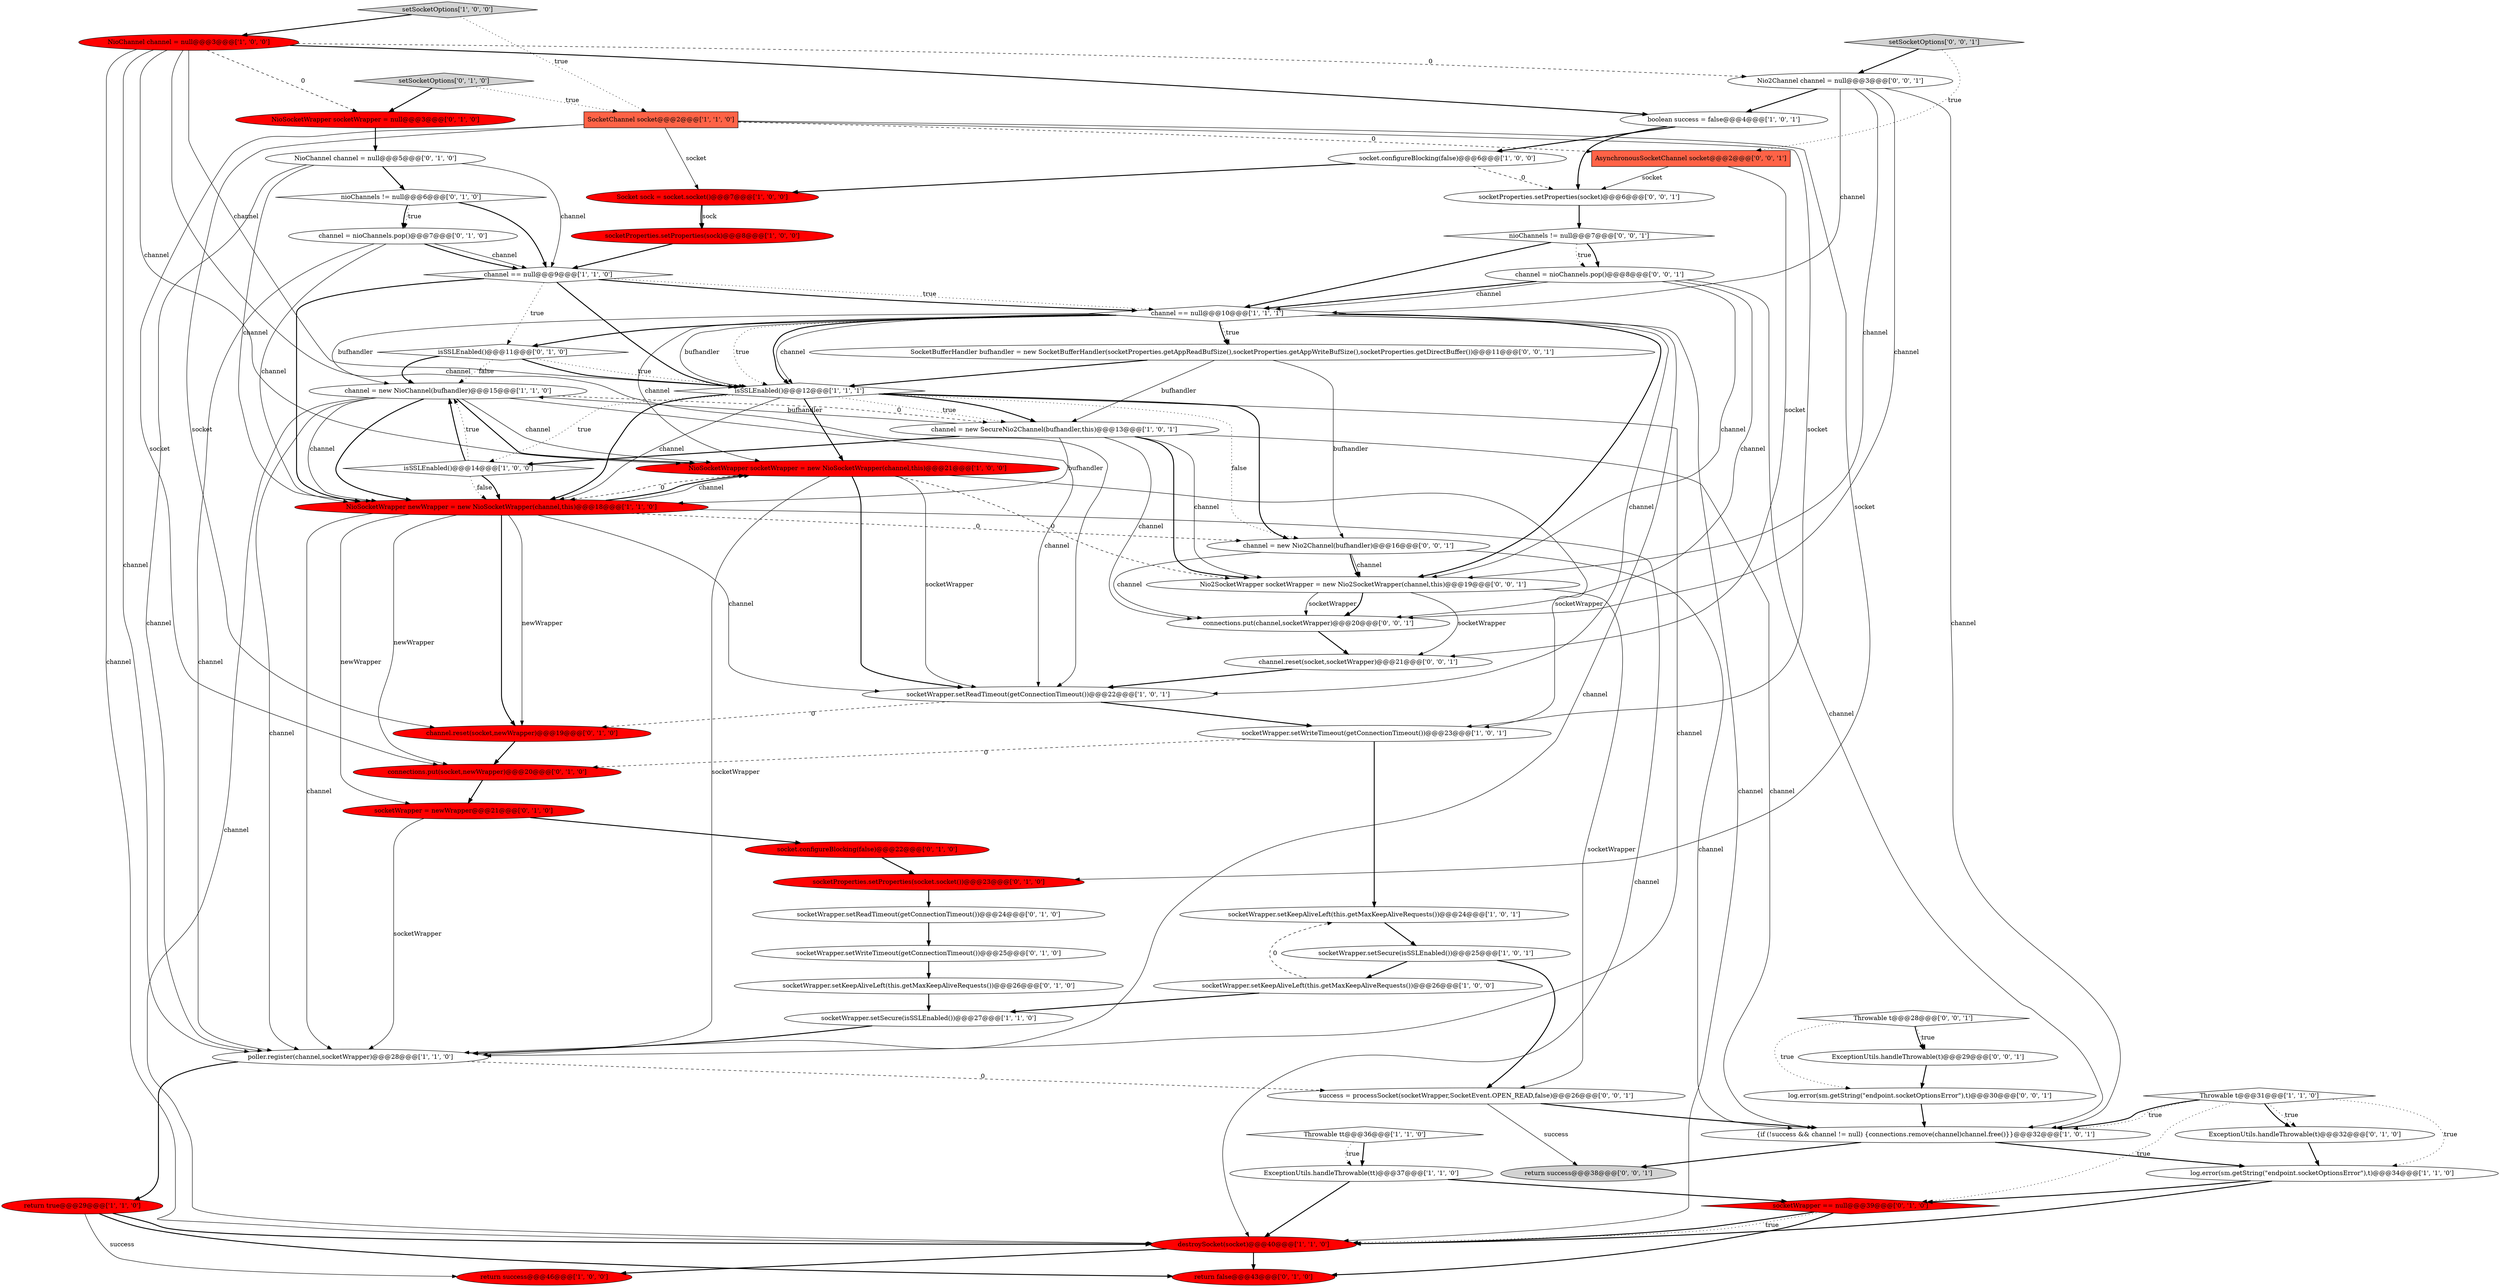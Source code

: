 digraph {
37 [style = filled, label = "socketWrapper.setWriteTimeout(getConnectionTimeout())@@@25@@@['0', '1', '0']", fillcolor = white, shape = ellipse image = "AAA0AAABBB2BBB"];
42 [style = filled, label = "socketWrapper == null@@@39@@@['0', '1', '0']", fillcolor = red, shape = diamond image = "AAA1AAABBB2BBB"];
61 [style = filled, label = "nioChannels != null@@@7@@@['0', '0', '1']", fillcolor = white, shape = diamond image = "AAA0AAABBB3BBB"];
27 [style = filled, label = "socketWrapper.setReadTimeout(getConnectionTimeout())@@@22@@@['1', '0', '1']", fillcolor = white, shape = ellipse image = "AAA0AAABBB1BBB"];
10 [style = filled, label = "ExceptionUtils.handleThrowable(tt)@@@37@@@['1', '1', '0']", fillcolor = white, shape = ellipse image = "AAA0AAABBB1BBB"];
5 [style = filled, label = "SocketChannel socket@@@2@@@['1', '1', '0']", fillcolor = tomato, shape = box image = "AAA0AAABBB1BBB"];
0 [style = filled, label = "channel == null@@@9@@@['1', '1', '0']", fillcolor = white, shape = diamond image = "AAA0AAABBB1BBB"];
41 [style = filled, label = "socketProperties.setProperties(socket.socket())@@@23@@@['0', '1', '0']", fillcolor = red, shape = ellipse image = "AAA1AAABBB2BBB"];
51 [style = filled, label = "channel.reset(socket,socketWrapper)@@@21@@@['0', '0', '1']", fillcolor = white, shape = ellipse image = "AAA0AAABBB3BBB"];
20 [style = filled, label = "NioSocketWrapper socketWrapper = new NioSocketWrapper(channel,this)@@@21@@@['1', '0', '0']", fillcolor = red, shape = ellipse image = "AAA1AAABBB1BBB"];
36 [style = filled, label = "ExceptionUtils.handleThrowable(t)@@@32@@@['0', '1', '0']", fillcolor = white, shape = ellipse image = "AAA0AAABBB2BBB"];
59 [style = filled, label = "channel = nioChannels.pop()@@@8@@@['0', '0', '1']", fillcolor = white, shape = ellipse image = "AAA0AAABBB3BBB"];
58 [style = filled, label = "Throwable t@@@28@@@['0', '0', '1']", fillcolor = white, shape = diamond image = "AAA0AAABBB3BBB"];
13 [style = filled, label = "Socket sock = socket.socket()@@@7@@@['1', '0', '0']", fillcolor = red, shape = ellipse image = "AAA1AAABBB1BBB"];
4 [style = filled, label = "boolean success = false@@@4@@@['1', '0', '1']", fillcolor = white, shape = ellipse image = "AAA0AAABBB1BBB"];
47 [style = filled, label = "SocketBufferHandler bufhandler = new SocketBufferHandler(socketProperties.getAppReadBufSize(),socketProperties.getAppWriteBufSize(),socketProperties.getDirectBuffer())@@@11@@@['0', '0', '1']", fillcolor = white, shape = ellipse image = "AAA0AAABBB3BBB"];
54 [style = filled, label = "Nio2SocketWrapper socketWrapper = new Nio2SocketWrapper(channel,this)@@@19@@@['0', '0', '1']", fillcolor = white, shape = ellipse image = "AAA0AAABBB3BBB"];
25 [style = filled, label = "destroySocket(socket)@@@40@@@['1', '1', '0']", fillcolor = red, shape = ellipse image = "AAA1AAABBB1BBB"];
48 [style = filled, label = "connections.put(channel,socketWrapper)@@@20@@@['0', '0', '1']", fillcolor = white, shape = ellipse image = "AAA0AAABBB3BBB"];
57 [style = filled, label = "return success@@@38@@@['0', '0', '1']", fillcolor = lightgray, shape = ellipse image = "AAA0AAABBB3BBB"];
35 [style = filled, label = "socketWrapper.setKeepAliveLeft(this.getMaxKeepAliveRequests())@@@26@@@['0', '1', '0']", fillcolor = white, shape = ellipse image = "AAA0AAABBB2BBB"];
50 [style = filled, label = "AsynchronousSocketChannel socket@@@2@@@['0', '0', '1']", fillcolor = tomato, shape = box image = "AAA0AAABBB3BBB"];
6 [style = filled, label = "isSSLEnabled()@@@12@@@['1', '1', '1']", fillcolor = white, shape = diamond image = "AAA0AAABBB1BBB"];
15 [style = filled, label = "socketProperties.setProperties(sock)@@@8@@@['1', '0', '0']", fillcolor = red, shape = ellipse image = "AAA1AAABBB1BBB"];
55 [style = filled, label = "setSocketOptions['0', '0', '1']", fillcolor = lightgray, shape = diamond image = "AAA0AAABBB3BBB"];
28 [style = filled, label = "log.error(sm.getString(\"endpoint.socketOptionsError\"),t)@@@34@@@['1', '1', '0']", fillcolor = white, shape = ellipse image = "AAA0AAABBB1BBB"];
44 [style = filled, label = "return false@@@43@@@['0', '1', '0']", fillcolor = red, shape = ellipse image = "AAA1AAABBB2BBB"];
7 [style = filled, label = "channel = new NioChannel(bufhandler)@@@15@@@['1', '1', '0']", fillcolor = white, shape = ellipse image = "AAA0AAABBB1BBB"];
22 [style = filled, label = "socketWrapper.setSecure(isSSLEnabled())@@@27@@@['1', '1', '0']", fillcolor = white, shape = ellipse image = "AAA0AAABBB1BBB"];
17 [style = filled, label = "NioChannel channel = null@@@3@@@['1', '0', '0']", fillcolor = red, shape = ellipse image = "AAA1AAABBB1BBB"];
19 [style = filled, label = "{if (!success && channel != null) {connections.remove(channel)channel.free()}}@@@32@@@['1', '0', '1']", fillcolor = white, shape = ellipse image = "AAA0AAABBB1BBB"];
29 [style = filled, label = "NioSocketWrapper newWrapper = new NioSocketWrapper(channel,this)@@@18@@@['1', '1', '0']", fillcolor = red, shape = ellipse image = "AAA1AAABBB1BBB"];
34 [style = filled, label = "nioChannels != null@@@6@@@['0', '1', '0']", fillcolor = white, shape = diamond image = "AAA0AAABBB2BBB"];
39 [style = filled, label = "socketWrapper.setReadTimeout(getConnectionTimeout())@@@24@@@['0', '1', '0']", fillcolor = white, shape = ellipse image = "AAA0AAABBB2BBB"];
2 [style = filled, label = "Throwable t@@@31@@@['1', '1', '0']", fillcolor = white, shape = diamond image = "AAA0AAABBB1BBB"];
46 [style = filled, label = "setSocketOptions['0', '1', '0']", fillcolor = lightgray, shape = diamond image = "AAA0AAABBB2BBB"];
45 [style = filled, label = "isSSLEnabled()@@@11@@@['0', '1', '0']", fillcolor = white, shape = diamond image = "AAA0AAABBB2BBB"];
11 [style = filled, label = "socketWrapper.setWriteTimeout(getConnectionTimeout())@@@23@@@['1', '0', '1']", fillcolor = white, shape = ellipse image = "AAA0AAABBB1BBB"];
60 [style = filled, label = "socketProperties.setProperties(socket)@@@6@@@['0', '0', '1']", fillcolor = white, shape = ellipse image = "AAA0AAABBB3BBB"];
8 [style = filled, label = "socketWrapper.setKeepAliveLeft(this.getMaxKeepAliveRequests())@@@24@@@['1', '0', '1']", fillcolor = white, shape = ellipse image = "AAA0AAABBB1BBB"];
14 [style = filled, label = "isSSLEnabled()@@@14@@@['1', '0', '0']", fillcolor = white, shape = diamond image = "AAA0AAABBB1BBB"];
3 [style = filled, label = "socket.configureBlocking(false)@@@6@@@['1', '0', '0']", fillcolor = white, shape = ellipse image = "AAA0AAABBB1BBB"];
52 [style = filled, label = "success = processSocket(socketWrapper,SocketEvent.OPEN_READ,false)@@@26@@@['0', '0', '1']", fillcolor = white, shape = ellipse image = "AAA0AAABBB3BBB"];
31 [style = filled, label = "NioSocketWrapper socketWrapper = null@@@3@@@['0', '1', '0']", fillcolor = red, shape = ellipse image = "AAA1AAABBB2BBB"];
62 [style = filled, label = "channel = new Nio2Channel(bufhandler)@@@16@@@['0', '0', '1']", fillcolor = white, shape = ellipse image = "AAA0AAABBB3BBB"];
18 [style = filled, label = "channel == null@@@10@@@['1', '1', '1']", fillcolor = white, shape = diamond image = "AAA0AAABBB1BBB"];
32 [style = filled, label = "channel.reset(socket,newWrapper)@@@19@@@['0', '1', '0']", fillcolor = red, shape = ellipse image = "AAA1AAABBB2BBB"];
38 [style = filled, label = "socket.configureBlocking(false)@@@22@@@['0', '1', '0']", fillcolor = red, shape = ellipse image = "AAA1AAABBB2BBB"];
24 [style = filled, label = "socketWrapper.setSecure(isSSLEnabled())@@@25@@@['1', '0', '1']", fillcolor = white, shape = ellipse image = "AAA0AAABBB1BBB"];
21 [style = filled, label = "return true@@@29@@@['1', '1', '0']", fillcolor = red, shape = ellipse image = "AAA1AAABBB1BBB"];
56 [style = filled, label = "ExceptionUtils.handleThrowable(t)@@@29@@@['0', '0', '1']", fillcolor = white, shape = ellipse image = "AAA0AAABBB3BBB"];
12 [style = filled, label = "return success@@@46@@@['1', '0', '0']", fillcolor = red, shape = ellipse image = "AAA1AAABBB1BBB"];
40 [style = filled, label = "NioChannel channel = null@@@5@@@['0', '1', '0']", fillcolor = white, shape = ellipse image = "AAA0AAABBB2BBB"];
1 [style = filled, label = "Throwable tt@@@36@@@['1', '1', '0']", fillcolor = white, shape = diamond image = "AAA0AAABBB1BBB"];
26 [style = filled, label = "socketWrapper.setKeepAliveLeft(this.getMaxKeepAliveRequests())@@@26@@@['1', '0', '0']", fillcolor = white, shape = ellipse image = "AAA0AAABBB1BBB"];
30 [style = filled, label = "connections.put(socket,newWrapper)@@@20@@@['0', '1', '0']", fillcolor = red, shape = ellipse image = "AAA1AAABBB2BBB"];
49 [style = filled, label = "log.error(sm.getString(\"endpoint.socketOptionsError\"),t)@@@30@@@['0', '0', '1']", fillcolor = white, shape = ellipse image = "AAA0AAABBB3BBB"];
16 [style = filled, label = "channel = new SecureNio2Channel(bufhandler,this)@@@13@@@['1', '0', '1']", fillcolor = white, shape = ellipse image = "AAA0AAABBB1BBB"];
23 [style = filled, label = "poller.register(channel,socketWrapper)@@@28@@@['1', '1', '0']", fillcolor = white, shape = ellipse image = "AAA0AAABBB1BBB"];
43 [style = filled, label = "socketWrapper = newWrapper@@@21@@@['0', '1', '0']", fillcolor = red, shape = ellipse image = "AAA1AAABBB2BBB"];
33 [style = filled, label = "channel = nioChannels.pop()@@@7@@@['0', '1', '0']", fillcolor = white, shape = ellipse image = "AAA0AAABBB2BBB"];
9 [style = filled, label = "setSocketOptions['1', '0', '0']", fillcolor = lightgray, shape = diamond image = "AAA0AAABBB1BBB"];
53 [style = filled, label = "Nio2Channel channel = null@@@3@@@['0', '0', '1']", fillcolor = white, shape = ellipse image = "AAA0AAABBB3BBB"];
20->23 [style = solid, label="socketWrapper"];
16->7 [style = solid, label="bufhandler"];
7->27 [style = solid, label="channel"];
40->23 [style = solid, label="channel"];
62->54 [style = bold, label=""];
40->29 [style = solid, label="channel"];
17->25 [style = solid, label="channel"];
36->28 [style = bold, label=""];
3->60 [style = dashed, label="0"];
46->31 [style = bold, label=""];
29->23 [style = solid, label="channel"];
18->27 [style = solid, label="channel"];
38->41 [style = bold, label=""];
61->59 [style = bold, label=""];
18->45 [style = bold, label=""];
25->44 [style = bold, label=""];
18->6 [style = solid, label="channel"];
26->22 [style = bold, label=""];
45->7 [style = bold, label=""];
14->7 [style = bold, label=""];
20->27 [style = bold, label=""];
6->29 [style = bold, label=""];
33->0 [style = bold, label=""];
33->29 [style = solid, label="channel"];
7->29 [style = solid, label="channel"];
20->27 [style = solid, label="socketWrapper"];
23->52 [style = dashed, label="0"];
48->51 [style = bold, label=""];
42->44 [style = bold, label=""];
20->11 [style = solid, label="socketWrapper"];
45->6 [style = bold, label=""];
17->53 [style = dashed, label="0"];
18->47 [style = dotted, label="true"];
18->7 [style = solid, label="bufhandler"];
5->32 [style = solid, label="socket"];
15->0 [style = bold, label=""];
29->27 [style = solid, label="channel"];
2->36 [style = bold, label=""];
14->7 [style = dotted, label="true"];
28->25 [style = bold, label=""];
31->40 [style = bold, label=""];
16->14 [style = bold, label=""];
19->28 [style = bold, label=""];
28->42 [style = bold, label=""];
18->6 [style = solid, label="bufhandler"];
6->62 [style = bold, label=""];
47->16 [style = solid, label="bufhandler"];
40->0 [style = solid, label="channel"];
7->29 [style = bold, label=""];
4->3 [style = bold, label=""];
7->25 [style = solid, label="channel"];
21->44 [style = bold, label=""];
47->6 [style = bold, label=""];
0->45 [style = dotted, label="true"];
33->0 [style = solid, label="channel"];
46->5 [style = dotted, label="true"];
7->16 [style = dashed, label="0"];
34->33 [style = bold, label=""];
9->17 [style = bold, label=""];
0->29 [style = bold, label=""];
59->48 [style = solid, label="channel"];
40->34 [style = bold, label=""];
21->25 [style = bold, label=""];
52->19 [style = bold, label=""];
2->28 [style = dotted, label="true"];
22->23 [style = bold, label=""];
58->56 [style = bold, label=""];
34->0 [style = bold, label=""];
20->29 [style = dashed, label="0"];
18->6 [style = dotted, label="true"];
13->15 [style = solid, label="sock"];
16->19 [style = solid, label="channel"];
29->20 [style = bold, label=""];
5->41 [style = solid, label="socket"];
19->57 [style = bold, label=""];
6->14 [style = dotted, label="true"];
53->54 [style = solid, label="channel"];
27->11 [style = bold, label=""];
10->25 [style = bold, label=""];
5->11 [style = solid, label="socket"];
29->32 [style = bold, label=""];
61->18 [style = bold, label=""];
59->18 [style = bold, label=""];
51->27 [style = bold, label=""];
62->54 [style = solid, label="channel"];
54->51 [style = solid, label="socketWrapper"];
11->8 [style = bold, label=""];
13->15 [style = bold, label=""];
14->29 [style = dotted, label="false"];
59->54 [style = solid, label="channel"];
53->48 [style = solid, label="channel"];
50->51 [style = solid, label="socket"];
5->13 [style = solid, label="socket"];
5->30 [style = solid, label="socket"];
18->23 [style = solid, label="channel"];
17->6 [style = solid, label="channel"];
2->19 [style = dotted, label="true"];
8->24 [style = bold, label=""];
39->37 [style = bold, label=""];
16->29 [style = solid, label="bufhandler"];
17->27 [style = solid, label="channel"];
17->20 [style = solid, label="channel"];
53->19 [style = solid, label="channel"];
1->10 [style = dotted, label="true"];
29->43 [style = solid, label="newWrapper"];
0->18 [style = dotted, label="true"];
18->47 [style = bold, label=""];
30->43 [style = bold, label=""];
58->56 [style = dotted, label="true"];
42->25 [style = bold, label=""];
61->59 [style = dotted, label="true"];
47->62 [style = solid, label="bufhandler"];
7->20 [style = bold, label=""];
29->25 [style = solid, label="channel"];
50->60 [style = solid, label="socket"];
32->30 [style = bold, label=""];
54->48 [style = solid, label="socketWrapper"];
16->48 [style = solid, label="channel"];
16->54 [style = bold, label=""];
6->20 [style = bold, label=""];
45->7 [style = dotted, label="false"];
24->26 [style = bold, label=""];
7->20 [style = solid, label="channel"];
43->38 [style = bold, label=""];
60->61 [style = bold, label=""];
2->42 [style = dotted, label="true"];
58->49 [style = dotted, label="true"];
17->23 [style = solid, label="channel"];
29->20 [style = solid, label="channel"];
18->6 [style = bold, label=""];
59->18 [style = solid, label="channel"];
20->54 [style = dashed, label="0"];
62->19 [style = solid, label="channel"];
27->32 [style = dashed, label="0"];
49->19 [style = bold, label=""];
34->33 [style = dotted, label="true"];
14->29 [style = bold, label=""];
0->18 [style = bold, label=""];
2->36 [style = dotted, label="true"];
37->35 [style = bold, label=""];
17->4 [style = bold, label=""];
45->6 [style = dotted, label="true"];
29->32 [style = solid, label="newWrapper"];
52->57 [style = solid, label="success"];
62->48 [style = solid, label="channel"];
9->5 [style = dotted, label="true"];
5->50 [style = dashed, label="0"];
2->19 [style = bold, label=""];
18->20 [style = solid, label="channel"];
56->49 [style = bold, label=""];
54->52 [style = solid, label="socketWrapper"];
0->6 [style = bold, label=""];
21->12 [style = solid, label="success"];
35->22 [style = bold, label=""];
4->60 [style = bold, label=""];
7->23 [style = solid, label="channel"];
43->23 [style = solid, label="socketWrapper"];
29->62 [style = dashed, label="0"];
54->48 [style = bold, label=""];
6->23 [style = solid, label="channel"];
17->31 [style = dashed, label="0"];
26->8 [style = dashed, label="0"];
6->29 [style = solid, label="channel"];
23->21 [style = bold, label=""];
10->42 [style = bold, label=""];
33->23 [style = solid, label="channel"];
25->12 [style = bold, label=""];
6->16 [style = bold, label=""];
6->62 [style = dotted, label="false"];
55->53 [style = bold, label=""];
59->19 [style = solid, label="channel"];
53->18 [style = solid, label="channel"];
3->13 [style = bold, label=""];
24->52 [style = bold, label=""];
29->30 [style = solid, label="newWrapper"];
42->25 [style = dotted, label="true"];
53->4 [style = bold, label=""];
18->54 [style = bold, label=""];
41->39 [style = bold, label=""];
11->30 [style = dashed, label="0"];
1->10 [style = bold, label=""];
18->25 [style = solid, label="channel"];
16->54 [style = solid, label="channel"];
6->16 [style = dotted, label="true"];
55->50 [style = dotted, label="true"];
}

